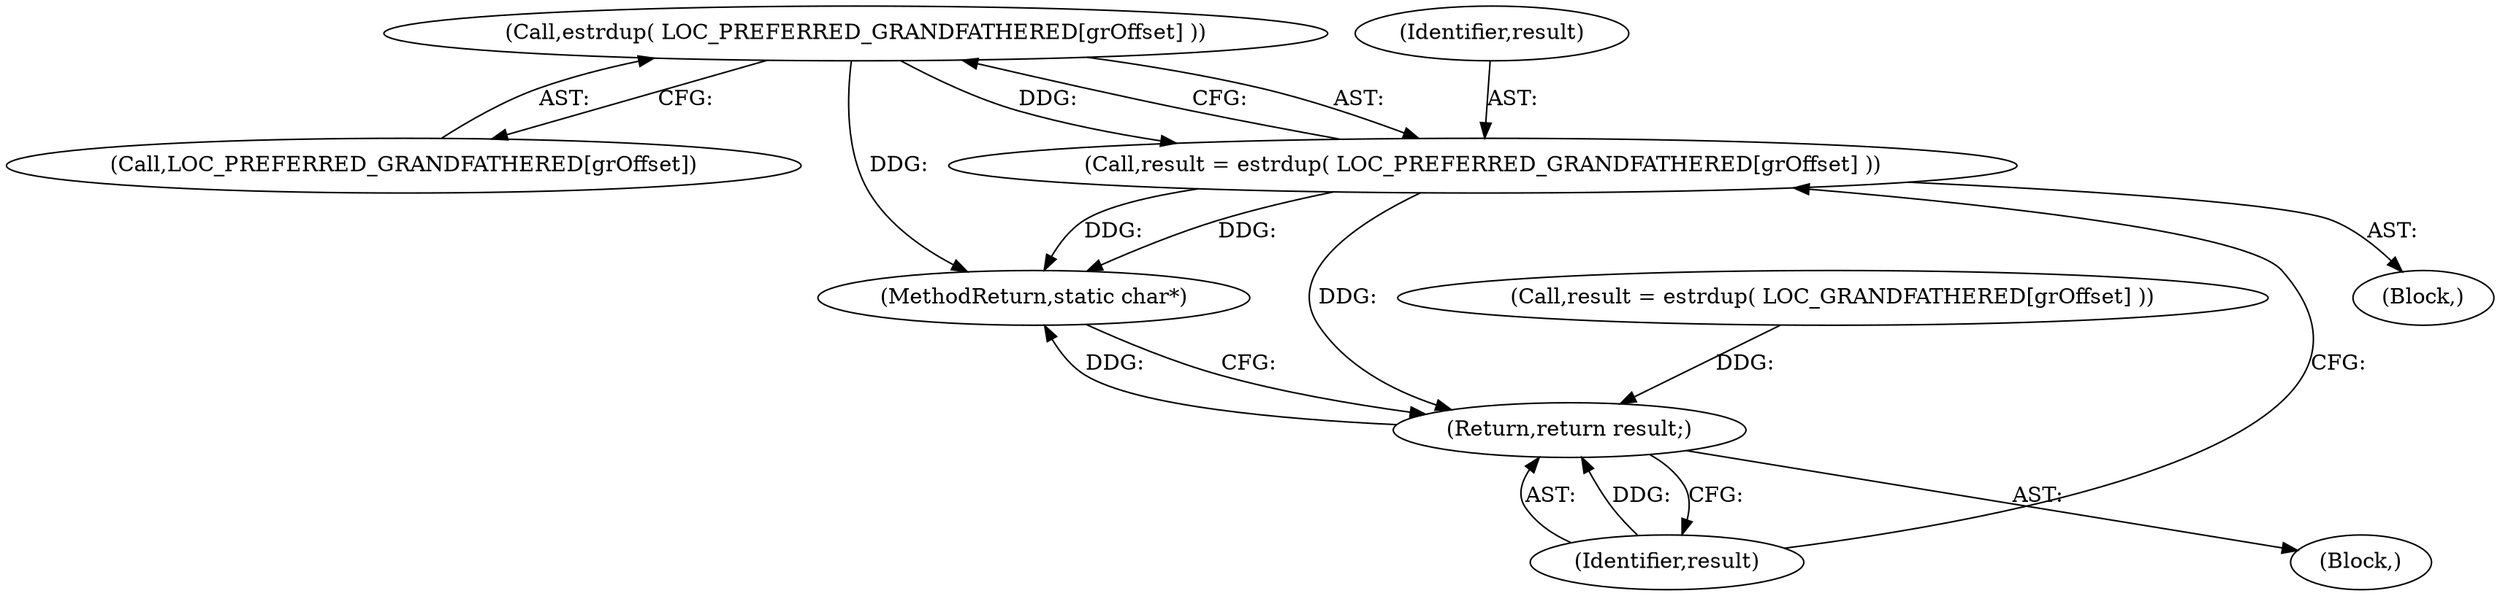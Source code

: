 digraph "0_php-src_97eff7eb57fc2320c267a949cffd622c38712484?w=1_18@API" {
"1000132" [label="(Call,estrdup( LOC_PREFERRED_GRANDFATHERED[grOffset] ))"];
"1000130" [label="(Call,result = estrdup( LOC_PREFERRED_GRANDFATHERED[grOffset] ))"];
"1000144" [label="(Return,return result;)"];
"1000133" [label="(Call,LOC_PREFERRED_GRANDFATHERED[grOffset])"];
"1000131" [label="(Identifier,result)"];
"1000145" [label="(Identifier,result)"];
"1000129" [label="(Block,)"];
"1000132" [label="(Call,estrdup( LOC_PREFERRED_GRANDFATHERED[grOffset] ))"];
"1000146" [label="(MethodReturn,static char*)"];
"1000138" [label="(Call,result = estrdup( LOC_GRANDFATHERED[grOffset] ))"];
"1000144" [label="(Return,return result;)"];
"1000130" [label="(Call,result = estrdup( LOC_PREFERRED_GRANDFATHERED[grOffset] ))"];
"1000104" [label="(Block,)"];
"1000132" -> "1000130"  [label="AST: "];
"1000132" -> "1000133"  [label="CFG: "];
"1000133" -> "1000132"  [label="AST: "];
"1000130" -> "1000132"  [label="CFG: "];
"1000132" -> "1000146"  [label="DDG: "];
"1000132" -> "1000130"  [label="DDG: "];
"1000130" -> "1000129"  [label="AST: "];
"1000131" -> "1000130"  [label="AST: "];
"1000145" -> "1000130"  [label="CFG: "];
"1000130" -> "1000146"  [label="DDG: "];
"1000130" -> "1000146"  [label="DDG: "];
"1000130" -> "1000144"  [label="DDG: "];
"1000144" -> "1000104"  [label="AST: "];
"1000144" -> "1000145"  [label="CFG: "];
"1000145" -> "1000144"  [label="AST: "];
"1000146" -> "1000144"  [label="CFG: "];
"1000144" -> "1000146"  [label="DDG: "];
"1000145" -> "1000144"  [label="DDG: "];
"1000138" -> "1000144"  [label="DDG: "];
}
